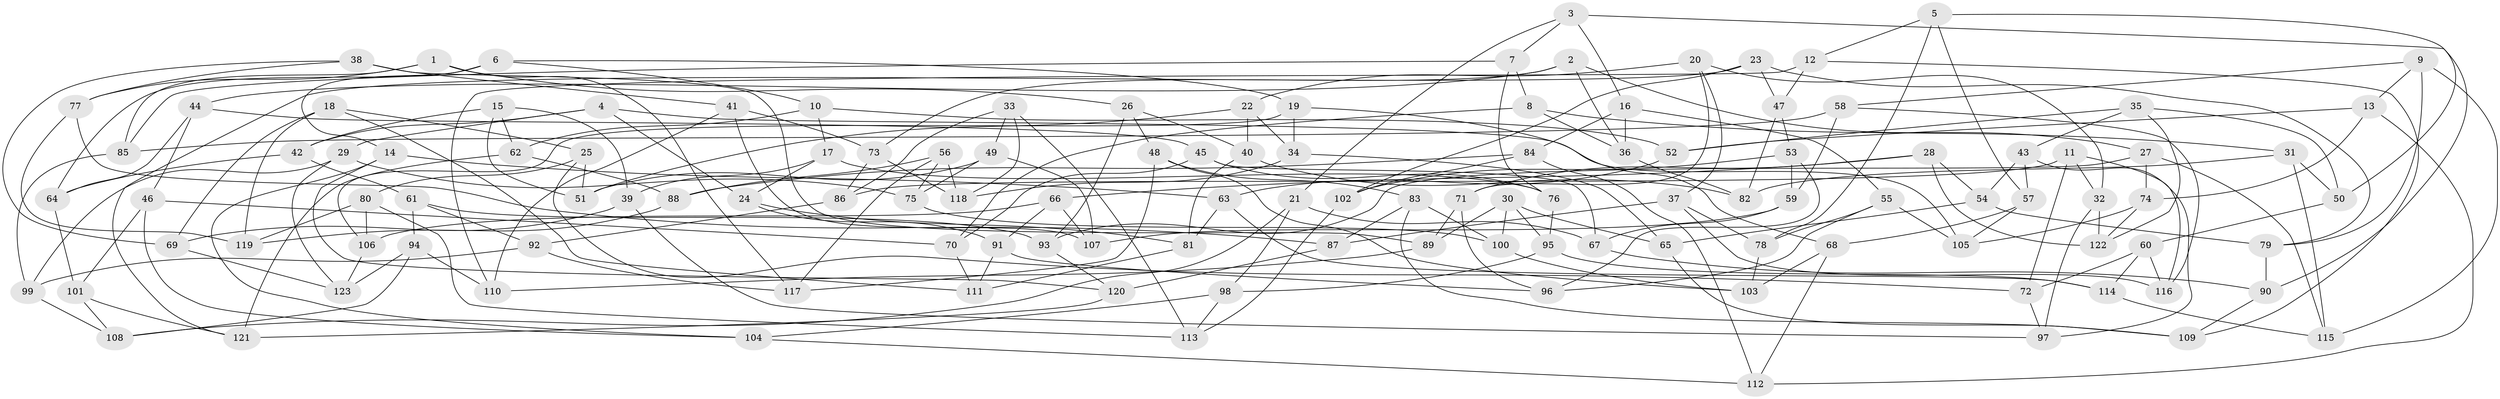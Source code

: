 // coarse degree distribution, {4: 0.35135135135135137, 6: 0.4864864864864865, 5: 0.16216216216216217}
// Generated by graph-tools (version 1.1) at 2025/38/03/04/25 23:38:09]
// undirected, 123 vertices, 246 edges
graph export_dot {
  node [color=gray90,style=filled];
  1;
  2;
  3;
  4;
  5;
  6;
  7;
  8;
  9;
  10;
  11;
  12;
  13;
  14;
  15;
  16;
  17;
  18;
  19;
  20;
  21;
  22;
  23;
  24;
  25;
  26;
  27;
  28;
  29;
  30;
  31;
  32;
  33;
  34;
  35;
  36;
  37;
  38;
  39;
  40;
  41;
  42;
  43;
  44;
  45;
  46;
  47;
  48;
  49;
  50;
  51;
  52;
  53;
  54;
  55;
  56;
  57;
  58;
  59;
  60;
  61;
  62;
  63;
  64;
  65;
  66;
  67;
  68;
  69;
  70;
  71;
  72;
  73;
  74;
  75;
  76;
  77;
  78;
  79;
  80;
  81;
  82;
  83;
  84;
  85;
  86;
  87;
  88;
  89;
  90;
  91;
  92;
  93;
  94;
  95;
  96;
  97;
  98;
  99;
  100;
  101;
  102;
  103;
  104;
  105;
  106;
  107;
  108;
  109;
  110;
  111;
  112;
  113;
  114;
  115;
  116;
  117;
  118;
  119;
  120;
  121;
  122;
  123;
  1 -- 77;
  1 -- 26;
  1 -- 85;
  1 -- 117;
  2 -- 36;
  2 -- 44;
  2 -- 73;
  2 -- 27;
  3 -- 90;
  3 -- 21;
  3 -- 7;
  3 -- 16;
  4 -- 29;
  4 -- 24;
  4 -- 105;
  4 -- 42;
  5 -- 12;
  5 -- 57;
  5 -- 78;
  5 -- 50;
  6 -- 14;
  6 -- 10;
  6 -- 64;
  6 -- 19;
  7 -- 85;
  7 -- 76;
  7 -- 8;
  8 -- 70;
  8 -- 31;
  8 -- 36;
  9 -- 79;
  9 -- 115;
  9 -- 13;
  9 -- 58;
  10 -- 52;
  10 -- 17;
  10 -- 62;
  11 -- 72;
  11 -- 86;
  11 -- 116;
  11 -- 32;
  12 -- 109;
  12 -- 47;
  12 -- 110;
  13 -- 52;
  13 -- 112;
  13 -- 74;
  14 -- 104;
  14 -- 120;
  14 -- 63;
  15 -- 42;
  15 -- 39;
  15 -- 51;
  15 -- 62;
  16 -- 36;
  16 -- 84;
  16 -- 55;
  17 -- 39;
  17 -- 24;
  17 -- 76;
  18 -- 25;
  18 -- 69;
  18 -- 111;
  18 -- 119;
  19 -- 34;
  19 -- 106;
  19 -- 68;
  20 -- 71;
  20 -- 32;
  20 -- 37;
  20 -- 22;
  21 -- 98;
  21 -- 108;
  21 -- 67;
  22 -- 40;
  22 -- 51;
  22 -- 34;
  23 -- 102;
  23 -- 79;
  23 -- 47;
  23 -- 121;
  24 -- 91;
  24 -- 81;
  25 -- 80;
  25 -- 72;
  25 -- 51;
  26 -- 48;
  26 -- 40;
  26 -- 93;
  27 -- 115;
  27 -- 93;
  27 -- 74;
  28 -- 66;
  28 -- 54;
  28 -- 71;
  28 -- 122;
  29 -- 123;
  29 -- 75;
  29 -- 99;
  30 -- 65;
  30 -- 100;
  30 -- 89;
  30 -- 95;
  31 -- 50;
  31 -- 115;
  31 -- 82;
  32 -- 122;
  32 -- 97;
  33 -- 49;
  33 -- 86;
  33 -- 118;
  33 -- 113;
  34 -- 118;
  34 -- 65;
  35 -- 43;
  35 -- 50;
  35 -- 52;
  35 -- 122;
  36 -- 82;
  37 -- 78;
  37 -- 116;
  37 -- 87;
  38 -- 69;
  38 -- 41;
  38 -- 77;
  38 -- 89;
  39 -- 69;
  39 -- 97;
  40 -- 81;
  40 -- 82;
  41 -- 110;
  41 -- 107;
  41 -- 73;
  42 -- 64;
  42 -- 61;
  43 -- 54;
  43 -- 57;
  43 -- 97;
  44 -- 46;
  44 -- 64;
  44 -- 45;
  45 -- 67;
  45 -- 76;
  45 -- 70;
  46 -- 70;
  46 -- 104;
  46 -- 101;
  47 -- 53;
  47 -- 82;
  48 -- 83;
  48 -- 103;
  48 -- 117;
  49 -- 107;
  49 -- 75;
  49 -- 51;
  50 -- 60;
  52 -- 63;
  53 -- 96;
  53 -- 102;
  53 -- 59;
  54 -- 65;
  54 -- 79;
  55 -- 78;
  55 -- 105;
  55 -- 96;
  56 -- 75;
  56 -- 118;
  56 -- 117;
  56 -- 88;
  57 -- 105;
  57 -- 68;
  58 -- 59;
  58 -- 85;
  58 -- 116;
  59 -- 67;
  59 -- 107;
  60 -- 114;
  60 -- 116;
  60 -- 72;
  61 -- 93;
  61 -- 94;
  61 -- 92;
  62 -- 121;
  62 -- 88;
  63 -- 81;
  63 -- 114;
  64 -- 101;
  65 -- 109;
  66 -- 107;
  66 -- 91;
  66 -- 106;
  67 -- 90;
  68 -- 112;
  68 -- 103;
  69 -- 123;
  70 -- 111;
  71 -- 89;
  71 -- 96;
  72 -- 97;
  73 -- 86;
  73 -- 118;
  74 -- 122;
  74 -- 105;
  75 -- 100;
  76 -- 95;
  77 -- 87;
  77 -- 119;
  78 -- 103;
  79 -- 90;
  80 -- 119;
  80 -- 106;
  80 -- 113;
  81 -- 111;
  83 -- 109;
  83 -- 100;
  83 -- 87;
  84 -- 88;
  84 -- 112;
  84 -- 102;
  85 -- 99;
  86 -- 92;
  87 -- 120;
  88 -- 119;
  89 -- 110;
  90 -- 109;
  91 -- 96;
  91 -- 111;
  92 -- 117;
  92 -- 99;
  93 -- 120;
  94 -- 110;
  94 -- 123;
  94 -- 108;
  95 -- 98;
  95 -- 114;
  98 -- 113;
  98 -- 104;
  99 -- 108;
  100 -- 103;
  101 -- 108;
  101 -- 121;
  102 -- 113;
  104 -- 112;
  106 -- 123;
  114 -- 115;
  120 -- 121;
}
